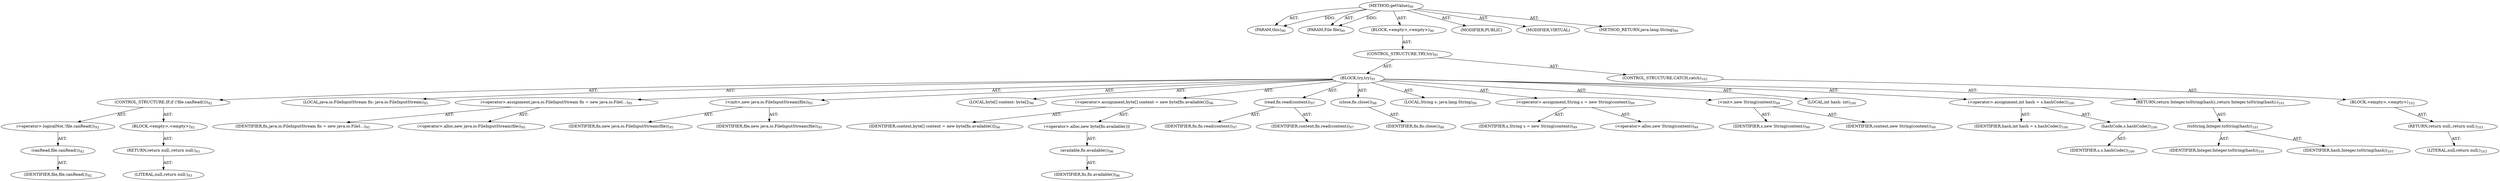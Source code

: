 digraph "getValue" {  
"111669149697" [label = <(METHOD,getValue)<SUB>90</SUB>> ]
"115964116993" [label = <(PARAM,this)<SUB>90</SUB>> ]
"115964116994" [label = <(PARAM,File file)<SUB>90</SUB>> ]
"25769803777" [label = <(BLOCK,&lt;empty&gt;,&lt;empty&gt;)<SUB>90</SUB>> ]
"47244640256" [label = <(CONTROL_STRUCTURE,TRY,try)<SUB>91</SUB>> ]
"25769803778" [label = <(BLOCK,try,try)<SUB>91</SUB>> ]
"47244640257" [label = <(CONTROL_STRUCTURE,IF,if (!file.canRead()))<SUB>92</SUB>> ]
"30064771072" [label = <(&lt;operator&gt;.logicalNot,!file.canRead())<SUB>92</SUB>> ]
"30064771073" [label = <(canRead,file.canRead())<SUB>92</SUB>> ]
"68719476736" [label = <(IDENTIFIER,file,file.canRead())<SUB>92</SUB>> ]
"25769803779" [label = <(BLOCK,&lt;empty&gt;,&lt;empty&gt;)<SUB>92</SUB>> ]
"146028888065" [label = <(RETURN,return null;,return null;)<SUB>93</SUB>> ]
"90194313217" [label = <(LITERAL,null,return null;)<SUB>93</SUB>> ]
"94489280512" [label = <(LOCAL,java.io.FileInputStream fis: java.io.FileInputStream)<SUB>95</SUB>> ]
"30064771074" [label = <(&lt;operator&gt;.assignment,java.io.FileInputStream fis = new java.io.FileI...)<SUB>95</SUB>> ]
"68719476737" [label = <(IDENTIFIER,fis,java.io.FileInputStream fis = new java.io.FileI...)<SUB>95</SUB>> ]
"30064771075" [label = <(&lt;operator&gt;.alloc,new java.io.FileInputStream(file))<SUB>95</SUB>> ]
"30064771076" [label = <(&lt;init&gt;,new java.io.FileInputStream(file))<SUB>95</SUB>> ]
"68719476738" [label = <(IDENTIFIER,fis,new java.io.FileInputStream(file))<SUB>95</SUB>> ]
"68719476739" [label = <(IDENTIFIER,file,new java.io.FileInputStream(file))<SUB>95</SUB>> ]
"94489280513" [label = <(LOCAL,byte[] content: byte[])<SUB>96</SUB>> ]
"30064771077" [label = <(&lt;operator&gt;.assignment,byte[] content = new byte[fis.available()])<SUB>96</SUB>> ]
"68719476740" [label = <(IDENTIFIER,content,byte[] content = new byte[fis.available()])<SUB>96</SUB>> ]
"30064771078" [label = <(&lt;operator&gt;.alloc,new byte[fis.available()])> ]
"30064771079" [label = <(available,fis.available())<SUB>96</SUB>> ]
"68719476741" [label = <(IDENTIFIER,fis,fis.available())<SUB>96</SUB>> ]
"30064771080" [label = <(read,fis.read(content))<SUB>97</SUB>> ]
"68719476742" [label = <(IDENTIFIER,fis,fis.read(content))<SUB>97</SUB>> ]
"68719476743" [label = <(IDENTIFIER,content,fis.read(content))<SUB>97</SUB>> ]
"30064771081" [label = <(close,fis.close())<SUB>98</SUB>> ]
"68719476744" [label = <(IDENTIFIER,fis,fis.close())<SUB>98</SUB>> ]
"94489280514" [label = <(LOCAL,String s: java.lang.String)<SUB>99</SUB>> ]
"30064771082" [label = <(&lt;operator&gt;.assignment,String s = new String(content))<SUB>99</SUB>> ]
"68719476745" [label = <(IDENTIFIER,s,String s = new String(content))<SUB>99</SUB>> ]
"30064771083" [label = <(&lt;operator&gt;.alloc,new String(content))<SUB>99</SUB>> ]
"30064771084" [label = <(&lt;init&gt;,new String(content))<SUB>99</SUB>> ]
"68719476746" [label = <(IDENTIFIER,s,new String(content))<SUB>99</SUB>> ]
"68719476747" [label = <(IDENTIFIER,content,new String(content))<SUB>99</SUB>> ]
"94489280515" [label = <(LOCAL,int hash: int)<SUB>100</SUB>> ]
"30064771085" [label = <(&lt;operator&gt;.assignment,int hash = s.hashCode())<SUB>100</SUB>> ]
"68719476748" [label = <(IDENTIFIER,hash,int hash = s.hashCode())<SUB>100</SUB>> ]
"30064771086" [label = <(hashCode,s.hashCode())<SUB>100</SUB>> ]
"68719476749" [label = <(IDENTIFIER,s,s.hashCode())<SUB>100</SUB>> ]
"146028888066" [label = <(RETURN,return Integer.toString(hash);,return Integer.toString(hash);)<SUB>101</SUB>> ]
"30064771087" [label = <(toString,Integer.toString(hash))<SUB>101</SUB>> ]
"68719476750" [label = <(IDENTIFIER,Integer,Integer.toString(hash))<SUB>101</SUB>> ]
"68719476751" [label = <(IDENTIFIER,hash,Integer.toString(hash))<SUB>101</SUB>> ]
"47244640258" [label = <(CONTROL_STRUCTURE,CATCH,catch)<SUB>102</SUB>> ]
"25769803780" [label = <(BLOCK,&lt;empty&gt;,&lt;empty&gt;)<SUB>102</SUB>> ]
"146028888067" [label = <(RETURN,return null;,return null;)<SUB>103</SUB>> ]
"90194313218" [label = <(LITERAL,null,return null;)<SUB>103</SUB>> ]
"133143986178" [label = <(MODIFIER,PUBLIC)> ]
"133143986179" [label = <(MODIFIER,VIRTUAL)> ]
"128849018881" [label = <(METHOD_RETURN,java.lang.String)<SUB>90</SUB>> ]
  "111669149697" -> "115964116993"  [ label = "AST: "] 
  "111669149697" -> "115964116994"  [ label = "AST: "] 
  "111669149697" -> "25769803777"  [ label = "AST: "] 
  "111669149697" -> "133143986178"  [ label = "AST: "] 
  "111669149697" -> "133143986179"  [ label = "AST: "] 
  "111669149697" -> "128849018881"  [ label = "AST: "] 
  "25769803777" -> "47244640256"  [ label = "AST: "] 
  "47244640256" -> "25769803778"  [ label = "AST: "] 
  "47244640256" -> "47244640258"  [ label = "AST: "] 
  "25769803778" -> "47244640257"  [ label = "AST: "] 
  "25769803778" -> "94489280512"  [ label = "AST: "] 
  "25769803778" -> "30064771074"  [ label = "AST: "] 
  "25769803778" -> "30064771076"  [ label = "AST: "] 
  "25769803778" -> "94489280513"  [ label = "AST: "] 
  "25769803778" -> "30064771077"  [ label = "AST: "] 
  "25769803778" -> "30064771080"  [ label = "AST: "] 
  "25769803778" -> "30064771081"  [ label = "AST: "] 
  "25769803778" -> "94489280514"  [ label = "AST: "] 
  "25769803778" -> "30064771082"  [ label = "AST: "] 
  "25769803778" -> "30064771084"  [ label = "AST: "] 
  "25769803778" -> "94489280515"  [ label = "AST: "] 
  "25769803778" -> "30064771085"  [ label = "AST: "] 
  "25769803778" -> "146028888066"  [ label = "AST: "] 
  "47244640257" -> "30064771072"  [ label = "AST: "] 
  "47244640257" -> "25769803779"  [ label = "AST: "] 
  "30064771072" -> "30064771073"  [ label = "AST: "] 
  "30064771073" -> "68719476736"  [ label = "AST: "] 
  "25769803779" -> "146028888065"  [ label = "AST: "] 
  "146028888065" -> "90194313217"  [ label = "AST: "] 
  "30064771074" -> "68719476737"  [ label = "AST: "] 
  "30064771074" -> "30064771075"  [ label = "AST: "] 
  "30064771076" -> "68719476738"  [ label = "AST: "] 
  "30064771076" -> "68719476739"  [ label = "AST: "] 
  "30064771077" -> "68719476740"  [ label = "AST: "] 
  "30064771077" -> "30064771078"  [ label = "AST: "] 
  "30064771078" -> "30064771079"  [ label = "AST: "] 
  "30064771079" -> "68719476741"  [ label = "AST: "] 
  "30064771080" -> "68719476742"  [ label = "AST: "] 
  "30064771080" -> "68719476743"  [ label = "AST: "] 
  "30064771081" -> "68719476744"  [ label = "AST: "] 
  "30064771082" -> "68719476745"  [ label = "AST: "] 
  "30064771082" -> "30064771083"  [ label = "AST: "] 
  "30064771084" -> "68719476746"  [ label = "AST: "] 
  "30064771084" -> "68719476747"  [ label = "AST: "] 
  "30064771085" -> "68719476748"  [ label = "AST: "] 
  "30064771085" -> "30064771086"  [ label = "AST: "] 
  "30064771086" -> "68719476749"  [ label = "AST: "] 
  "146028888066" -> "30064771087"  [ label = "AST: "] 
  "30064771087" -> "68719476750"  [ label = "AST: "] 
  "30064771087" -> "68719476751"  [ label = "AST: "] 
  "47244640258" -> "25769803780"  [ label = "AST: "] 
  "25769803780" -> "146028888067"  [ label = "AST: "] 
  "146028888067" -> "90194313218"  [ label = "AST: "] 
  "111669149697" -> "115964116993"  [ label = "DDG: "] 
  "111669149697" -> "115964116994"  [ label = "DDG: "] 
}
